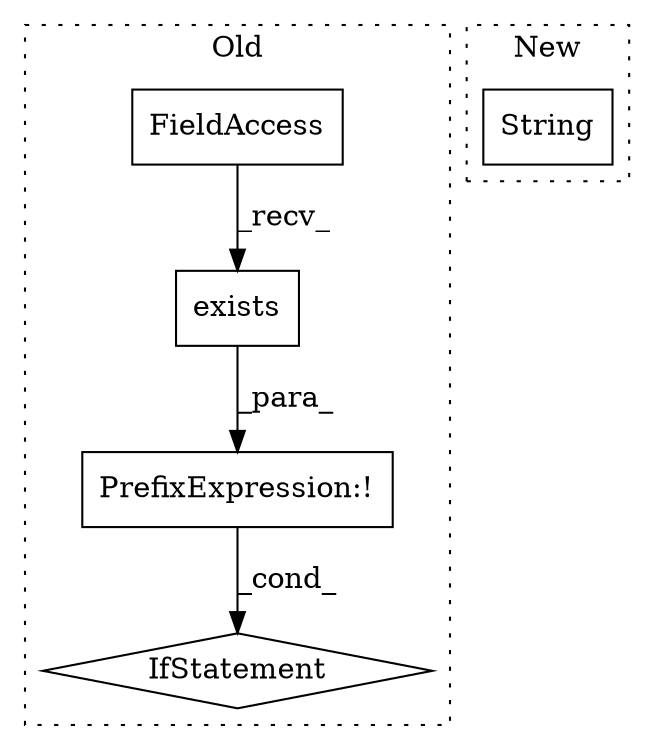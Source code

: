 digraph G {
subgraph cluster0 {
1 [label="exists" a="32" s="5719,5736" l="7,1" shape="box"];
3 [label="FieldAccess" a="22" s="5711" l="7" shape="box"];
4 [label="IfStatement" a="25" s="5706,5737" l="4,2" shape="diamond"];
5 [label="PrefixExpression:!" a="38" s="5710" l="1" shape="box"];
label = "Old";
style="dotted";
}
subgraph cluster1 {
2 [label="String" a="32" s="5868,5890" l="7,1" shape="box"];
label = "New";
style="dotted";
}
1 -> 5 [label="_para_"];
3 -> 1 [label="_recv_"];
5 -> 4 [label="_cond_"];
}